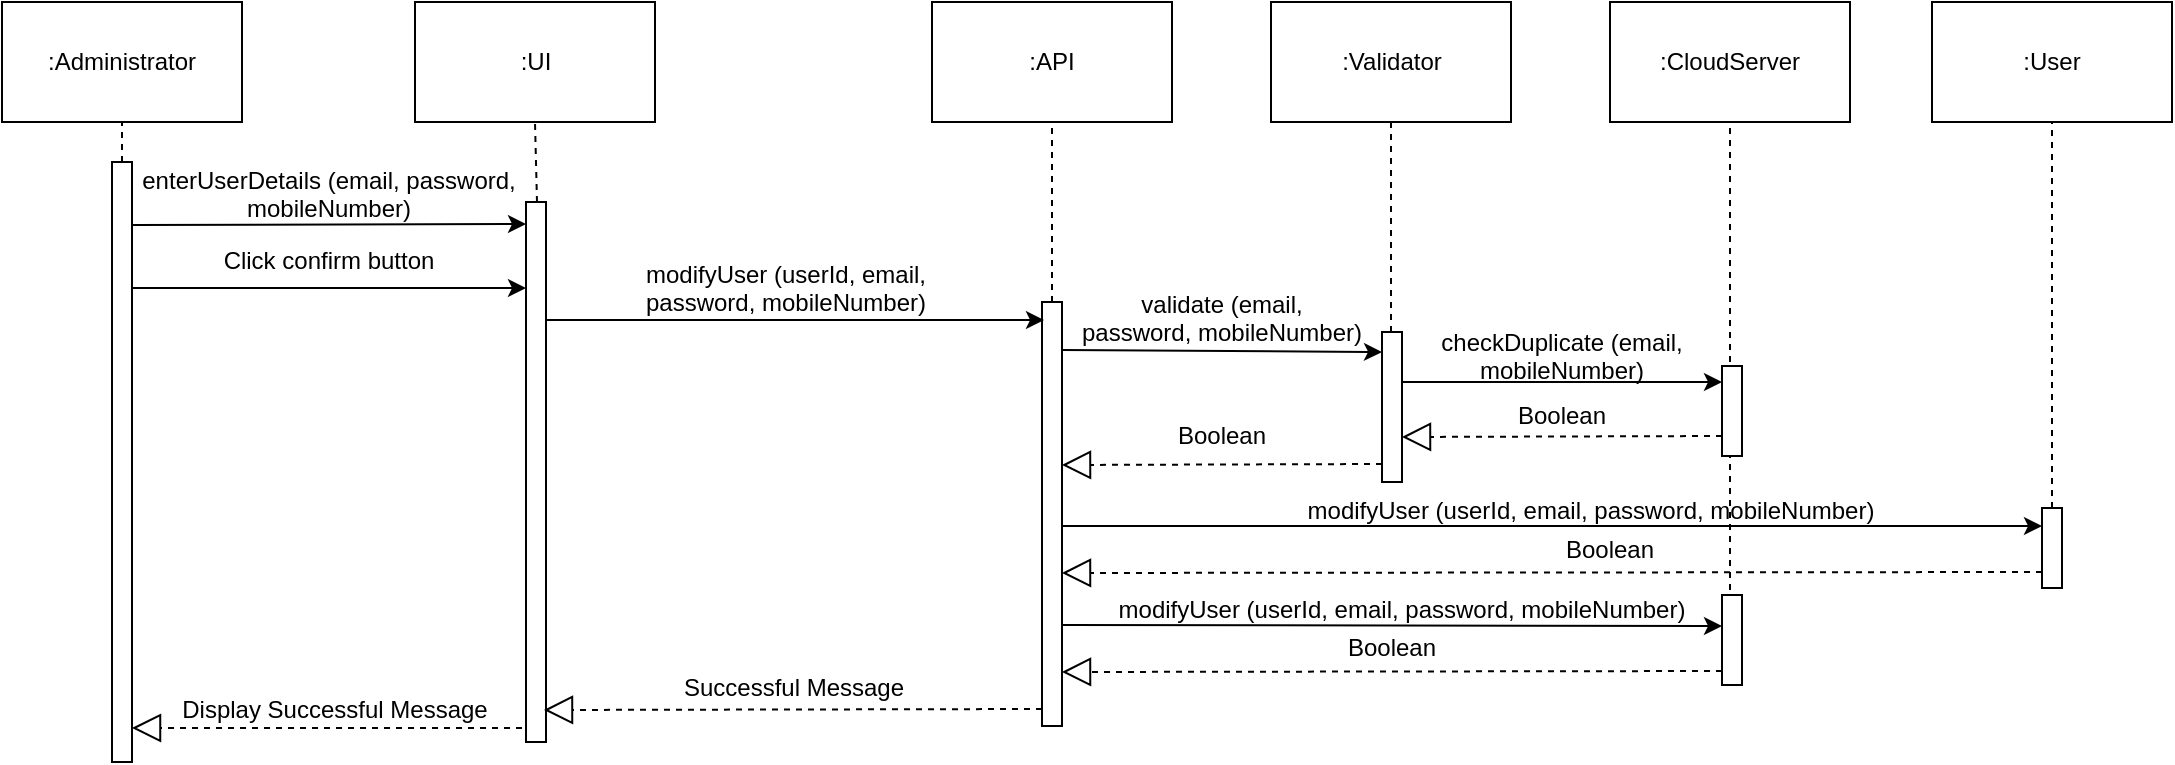 <mxfile version="10.6.7" type="google"><diagram id="PadRIwxgClzW90w2nM4x" name="Page-1"><mxGraphModel dx="840" dy="452" grid="1" gridSize="10" guides="1" tooltips="1" connect="1" arrows="1" fold="1" page="1" pageScale="1" pageWidth="850" pageHeight="1100" math="0" shadow="0"><root><mxCell id="0"/><mxCell id="1" parent="0"/><mxCell id="7CHhhDZ_KjhuwFf3eofj-1" value="" style="endArrow=none;dashed=1;html=1;entryX=0.5;entryY=1;entryDx=0;entryDy=0;" parent="1" target="7CHhhDZ_KjhuwFf3eofj-2" edge="1"><mxGeometry width="50" height="50" relative="1" as="geometry"><mxPoint x="260" y="190" as="sourcePoint"/><mxPoint x="259.5" y="160" as="targetPoint"/></mxGeometry></mxCell><mxCell id="7CHhhDZ_KjhuwFf3eofj-2" value=":Administrator" style="rounded=0;whiteSpace=wrap;html=1;" parent="1" vertex="1"><mxGeometry x="200" y="110" width="120" height="60" as="geometry"/></mxCell><mxCell id="7CHhhDZ_KjhuwFf3eofj-3" value="" style="html=1;points=[];perimeter=orthogonalPerimeter;" parent="1" vertex="1"><mxGeometry x="255" y="190" width="10" height="300" as="geometry"/></mxCell><mxCell id="7CHhhDZ_KjhuwFf3eofj-4" value=":UI&lt;br&gt;" style="rounded=0;whiteSpace=wrap;html=1;" parent="1" vertex="1"><mxGeometry x="406.5" y="110" width="120" height="60" as="geometry"/></mxCell><mxCell id="7CHhhDZ_KjhuwFf3eofj-5" value="" style="endArrow=none;dashed=1;html=1;entryX=0.5;entryY=1;entryDx=0;entryDy=0;" parent="1" target="7CHhhDZ_KjhuwFf3eofj-4" edge="1"><mxGeometry width="50" height="50" relative="1" as="geometry"><mxPoint x="467.5" y="210" as="sourcePoint"/><mxPoint x="466.5" y="200" as="targetPoint"/></mxGeometry></mxCell><mxCell id="7CHhhDZ_KjhuwFf3eofj-6" value="" style="html=1;points=[];perimeter=orthogonalPerimeter;" parent="1" vertex="1"><mxGeometry x="462" y="210" width="10" height="270" as="geometry"/></mxCell><mxCell id="7CHhhDZ_KjhuwFf3eofj-7" value=":API&lt;br&gt;" style="rounded=0;whiteSpace=wrap;html=1;" parent="1" vertex="1"><mxGeometry x="665" y="110" width="120" height="60" as="geometry"/></mxCell><mxCell id="7CHhhDZ_KjhuwFf3eofj-8" value="" style="endArrow=none;dashed=1;html=1;entryX=0.5;entryY=1;entryDx=0;entryDy=0;" parent="1" source="7CHhhDZ_KjhuwFf3eofj-9" target="7CHhhDZ_KjhuwFf3eofj-7" edge="1"><mxGeometry width="50" height="50" relative="1" as="geometry"><mxPoint x="725" y="460" as="sourcePoint"/><mxPoint x="725" y="203" as="targetPoint"/></mxGeometry></mxCell><mxCell id="7CHhhDZ_KjhuwFf3eofj-9" value="" style="html=1;points=[];perimeter=orthogonalPerimeter;" parent="1" vertex="1"><mxGeometry x="720" y="260" width="10" height="212" as="geometry"/></mxCell><mxCell id="7CHhhDZ_KjhuwFf3eofj-10" value="" style="endArrow=classic;html=1;fontSize=12;" parent="1" edge="1"><mxGeometry width="50" height="50" relative="1" as="geometry"><mxPoint x="472" y="269" as="sourcePoint"/><mxPoint x="721" y="269" as="targetPoint"/></mxGeometry></mxCell><mxCell id="7CHhhDZ_KjhuwFf3eofj-11" value="modifyUser (userId, email,&#10;password, mobileNumber)" style="text;align=center;fontStyle=0;verticalAlign=middle;spacingLeft=3;spacingRight=3;strokeColor=none;rotatable=0;points=[[0,0.5],[1,0.5]];portConstraint=eastwest;fontSize=12;" parent="1" vertex="1"><mxGeometry x="552" y="252" width="80" as="geometry"/></mxCell><mxCell id="7CHhhDZ_KjhuwFf3eofj-12" value="" style="endArrow=classic;html=1;fontSize=12;" parent="1" edge="1"><mxGeometry width="50" height="50" relative="1" as="geometry"><mxPoint x="265" y="221.5" as="sourcePoint"/><mxPoint x="462" y="221" as="targetPoint"/></mxGeometry></mxCell><mxCell id="7CHhhDZ_KjhuwFf3eofj-13" value="enterUserDetails (email, password,&#10;mobileNumber)" style="text;align=center;fontStyle=0;verticalAlign=middle;spacingLeft=3;spacingRight=3;strokeColor=none;rotatable=0;points=[[0,0.5],[1,0.5]];portConstraint=eastwest;fontSize=12;" parent="1" vertex="1"><mxGeometry x="323.5" y="205" width="80" as="geometry"/></mxCell><mxCell id="7CHhhDZ_KjhuwFf3eofj-14" value="" style="endArrow=classic;html=1;fontSize=12;" parent="1" edge="1"><mxGeometry width="50" height="50" relative="1" as="geometry"><mxPoint x="265" y="253" as="sourcePoint"/><mxPoint x="462" y="253" as="targetPoint"/></mxGeometry></mxCell><mxCell id="7CHhhDZ_KjhuwFf3eofj-15" value="Click confirm button" style="text;align=center;fontStyle=0;verticalAlign=middle;spacingLeft=3;spacingRight=3;strokeColor=none;rotatable=0;points=[[0,0.5],[1,0.5]];portConstraint=eastwest;fontSize=12;" parent="1" vertex="1"><mxGeometry x="323.5" y="238" width="80" as="geometry"/></mxCell><mxCell id="7CHhhDZ_KjhuwFf3eofj-16" value=":CloudServer&lt;br&gt;" style="rounded=0;whiteSpace=wrap;html=1;" parent="1" vertex="1"><mxGeometry x="1004" y="110" width="120" height="60" as="geometry"/></mxCell><mxCell id="7CHhhDZ_KjhuwFf3eofj-17" value="" style="endArrow=none;dashed=1;html=1;entryX=0.5;entryY=1;entryDx=0;entryDy=0;" parent="1" target="7CHhhDZ_KjhuwFf3eofj-16" edge="1"><mxGeometry width="50" height="50" relative="1" as="geometry"><mxPoint x="1064" y="440" as="sourcePoint"/><mxPoint x="1105" y="204.5" as="targetPoint"/></mxGeometry></mxCell><mxCell id="7CHhhDZ_KjhuwFf3eofj-18" value="Successful Message" style="text;html=1;strokeColor=none;fillColor=none;align=center;verticalAlign=middle;whiteSpace=wrap;rounded=0;" parent="1" vertex="1"><mxGeometry x="537" y="443" width="118" height="20" as="geometry"/></mxCell><mxCell id="7CHhhDZ_KjhuwFf3eofj-19" value="" style="endArrow=block;dashed=1;endFill=0;endSize=12;html=1;" parent="1" edge="1"><mxGeometry width="160" relative="1" as="geometry"><mxPoint x="720" y="463.5" as="sourcePoint"/><mxPoint x="471" y="464" as="targetPoint"/></mxGeometry></mxCell><mxCell id="7CHhhDZ_KjhuwFf3eofj-25" value="Display Successful Message" style="text;html=1;strokeColor=none;fillColor=none;align=center;verticalAlign=middle;whiteSpace=wrap;rounded=0;" parent="1" vertex="1"><mxGeometry x="288" y="454" width="157" height="20" as="geometry"/></mxCell><mxCell id="7CHhhDZ_KjhuwFf3eofj-26" value="" style="endArrow=block;dashed=1;endFill=0;endSize=12;html=1;" parent="1" edge="1"><mxGeometry width="160" relative="1" as="geometry"><mxPoint x="460" y="473" as="sourcePoint"/><mxPoint x="265" y="473" as="targetPoint"/></mxGeometry></mxCell><mxCell id="7CHhhDZ_KjhuwFf3eofj-27" value=":User&lt;br&gt;" style="rounded=0;whiteSpace=wrap;html=1;" parent="1" vertex="1"><mxGeometry x="1165" y="110" width="120" height="60" as="geometry"/></mxCell><mxCell id="7CHhhDZ_KjhuwFf3eofj-28" value="" style="endArrow=none;dashed=1;html=1;entryX=0.5;entryY=1;entryDx=0;entryDy=0;" parent="1" source="7CHhhDZ_KjhuwFf3eofj-29" target="7CHhhDZ_KjhuwFf3eofj-27" edge="1"><mxGeometry width="50" height="50" relative="1" as="geometry"><mxPoint x="1246" y="659.5" as="sourcePoint"/><mxPoint x="1286" y="202" as="targetPoint"/></mxGeometry></mxCell><mxCell id="7CHhhDZ_KjhuwFf3eofj-29" value="" style="html=1;points=[];perimeter=orthogonalPerimeter;" parent="1" vertex="1"><mxGeometry x="1220" y="363" width="10" height="40" as="geometry"/></mxCell><mxCell id="7CHhhDZ_KjhuwFf3eofj-30" value="" style="endArrow=classic;html=1;fontSize=12;" parent="1" edge="1"><mxGeometry width="50" height="50" relative="1" as="geometry"><mxPoint x="730" y="372" as="sourcePoint"/><mxPoint x="1220" y="372" as="targetPoint"/></mxGeometry></mxCell><mxCell id="7CHhhDZ_KjhuwFf3eofj-31" value="modifyUser (userId, email, password, mobileNumber)" style="text;align=center;fontStyle=0;verticalAlign=middle;spacingLeft=3;spacingRight=3;strokeColor=none;rotatable=0;points=[[0,0.5],[1,0.5]];portConstraint=eastwest;fontSize=12;" parent="1" vertex="1"><mxGeometry x="954.5" y="363" width="80" as="geometry"/></mxCell><mxCell id="7CHhhDZ_KjhuwFf3eofj-32" value="Boolean" style="text;html=1;strokeColor=none;fillColor=none;align=center;verticalAlign=middle;whiteSpace=wrap;rounded=0;" parent="1" vertex="1"><mxGeometry x="936" y="375.5" width="136" height="16" as="geometry"/></mxCell><mxCell id="7CHhhDZ_KjhuwFf3eofj-33" value="" style="endArrow=block;dashed=1;endFill=0;endSize=12;html=1;" parent="1" edge="1"><mxGeometry width="160" relative="1" as="geometry"><mxPoint x="1220" y="395" as="sourcePoint"/><mxPoint x="730" y="395.5" as="targetPoint"/></mxGeometry></mxCell><mxCell id="7CHhhDZ_KjhuwFf3eofj-35" value=":Validator&lt;br&gt;" style="rounded=0;whiteSpace=wrap;html=1;" parent="1" vertex="1"><mxGeometry x="834.5" y="110" width="120" height="60" as="geometry"/></mxCell><mxCell id="7CHhhDZ_KjhuwFf3eofj-36" value="" style="endArrow=none;dashed=1;html=1;entryX=0.5;entryY=1;entryDx=0;entryDy=0;" parent="1" source="7CHhhDZ_KjhuwFf3eofj-37" target="7CHhhDZ_KjhuwFf3eofj-35" edge="1"><mxGeometry width="50" height="50" relative="1" as="geometry"><mxPoint x="915.5" y="659.5" as="sourcePoint"/><mxPoint x="955.5" y="202" as="targetPoint"/></mxGeometry></mxCell><mxCell id="7CHhhDZ_KjhuwFf3eofj-37" value="" style="html=1;points=[];perimeter=orthogonalPerimeter;" parent="1" vertex="1"><mxGeometry x="890" y="275" width="10" height="75" as="geometry"/></mxCell><mxCell id="7CHhhDZ_KjhuwFf3eofj-39" value="" style="endArrow=classic;html=1;fontSize=12;" parent="1" edge="1"><mxGeometry width="50" height="50" relative="1" as="geometry"><mxPoint x="730" y="284" as="sourcePoint"/><mxPoint x="890" y="285" as="targetPoint"/></mxGeometry></mxCell><mxCell id="7CHhhDZ_KjhuwFf3eofj-40" value="validate (email,&#10;password, mobileNumber)" style="text;align=center;fontStyle=0;verticalAlign=middle;spacingLeft=3;spacingRight=3;strokeColor=none;rotatable=0;points=[[0,0.5],[1,0.5]];portConstraint=eastwest;fontSize=12;" parent="1" vertex="1"><mxGeometry x="770" y="267" width="80" as="geometry"/></mxCell><mxCell id="7CHhhDZ_KjhuwFf3eofj-41" value="Boolean" style="text;html=1;strokeColor=none;fillColor=none;align=center;verticalAlign=middle;whiteSpace=wrap;rounded=0;" parent="1" vertex="1"><mxGeometry x="742" y="317" width="136" height="20" as="geometry"/></mxCell><mxCell id="7CHhhDZ_KjhuwFf3eofj-42" value="" style="endArrow=block;dashed=1;endFill=0;endSize=12;html=1;" parent="1" edge="1"><mxGeometry width="160" relative="1" as="geometry"><mxPoint x="890" y="341" as="sourcePoint"/><mxPoint x="730" y="341.5" as="targetPoint"/></mxGeometry></mxCell><mxCell id="7CHhhDZ_KjhuwFf3eofj-46" value="" style="endArrow=classic;html=1;fontSize=12;" parent="1" edge="1"><mxGeometry width="50" height="50" relative="1" as="geometry"><mxPoint x="900" y="300" as="sourcePoint"/><mxPoint x="1060" y="300" as="targetPoint"/></mxGeometry></mxCell><mxCell id="7CHhhDZ_KjhuwFf3eofj-47" value="checkDuplicate (email,&#10;mobileNumber)" style="text;align=center;fontStyle=0;verticalAlign=middle;spacingLeft=3;spacingRight=3;strokeColor=none;rotatable=0;points=[[0,0.5],[1,0.5]];portConstraint=eastwest;fontSize=12;" parent="1" vertex="1"><mxGeometry x="940" y="286" width="80" as="geometry"/></mxCell><mxCell id="7CHhhDZ_KjhuwFf3eofj-50" value="" style="html=1;points=[];perimeter=orthogonalPerimeter;" parent="1" vertex="1"><mxGeometry x="1060" y="292" width="10" height="45" as="geometry"/></mxCell><mxCell id="7CHhhDZ_KjhuwFf3eofj-51" value="Boolean" style="text;html=1;strokeColor=none;fillColor=none;align=center;verticalAlign=middle;whiteSpace=wrap;rounded=0;" parent="1" vertex="1"><mxGeometry x="912" y="310" width="136" height="13" as="geometry"/></mxCell><mxCell id="7CHhhDZ_KjhuwFf3eofj-52" value="" style="endArrow=block;dashed=1;endFill=0;endSize=12;html=1;" parent="1" edge="1"><mxGeometry width="160" relative="1" as="geometry"><mxPoint x="1060" y="327" as="sourcePoint"/><mxPoint x="900" y="327.5" as="targetPoint"/></mxGeometry></mxCell><mxCell id="7CHhhDZ_KjhuwFf3eofj-54" value="" style="html=1;points=[];perimeter=orthogonalPerimeter;" parent="1" vertex="1"><mxGeometry x="1060" y="406.5" width="10" height="45" as="geometry"/></mxCell><mxCell id="7CHhhDZ_KjhuwFf3eofj-58" value="" style="endArrow=classic;html=1;fontSize=12;" parent="1" edge="1"><mxGeometry width="50" height="50" relative="1" as="geometry"><mxPoint x="730" y="421.5" as="sourcePoint"/><mxPoint x="1060" y="422" as="targetPoint"/></mxGeometry></mxCell><mxCell id="7CHhhDZ_KjhuwFf3eofj-59" value="modifyUser (userId, email, password, mobileNumber)" style="text;align=center;fontStyle=0;verticalAlign=middle;spacingLeft=3;spacingRight=3;strokeColor=none;rotatable=0;points=[[0,0.5],[1,0.5]];portConstraint=eastwest;fontSize=12;" parent="1" vertex="1"><mxGeometry x="860" y="412.5" width="80" as="geometry"/></mxCell><mxCell id="7CHhhDZ_KjhuwFf3eofj-60" value="Boolean" style="text;html=1;strokeColor=none;fillColor=none;align=center;verticalAlign=middle;whiteSpace=wrap;rounded=0;" parent="1" vertex="1"><mxGeometry x="827" y="425" width="136" height="16" as="geometry"/></mxCell><mxCell id="7CHhhDZ_KjhuwFf3eofj-61" value="" style="endArrow=block;dashed=1;endFill=0;endSize=12;html=1;" parent="1" edge="1"><mxGeometry width="160" relative="1" as="geometry"><mxPoint x="1060" y="444.5" as="sourcePoint"/><mxPoint x="730" y="445" as="targetPoint"/></mxGeometry></mxCell></root></mxGraphModel></diagram></mxfile>